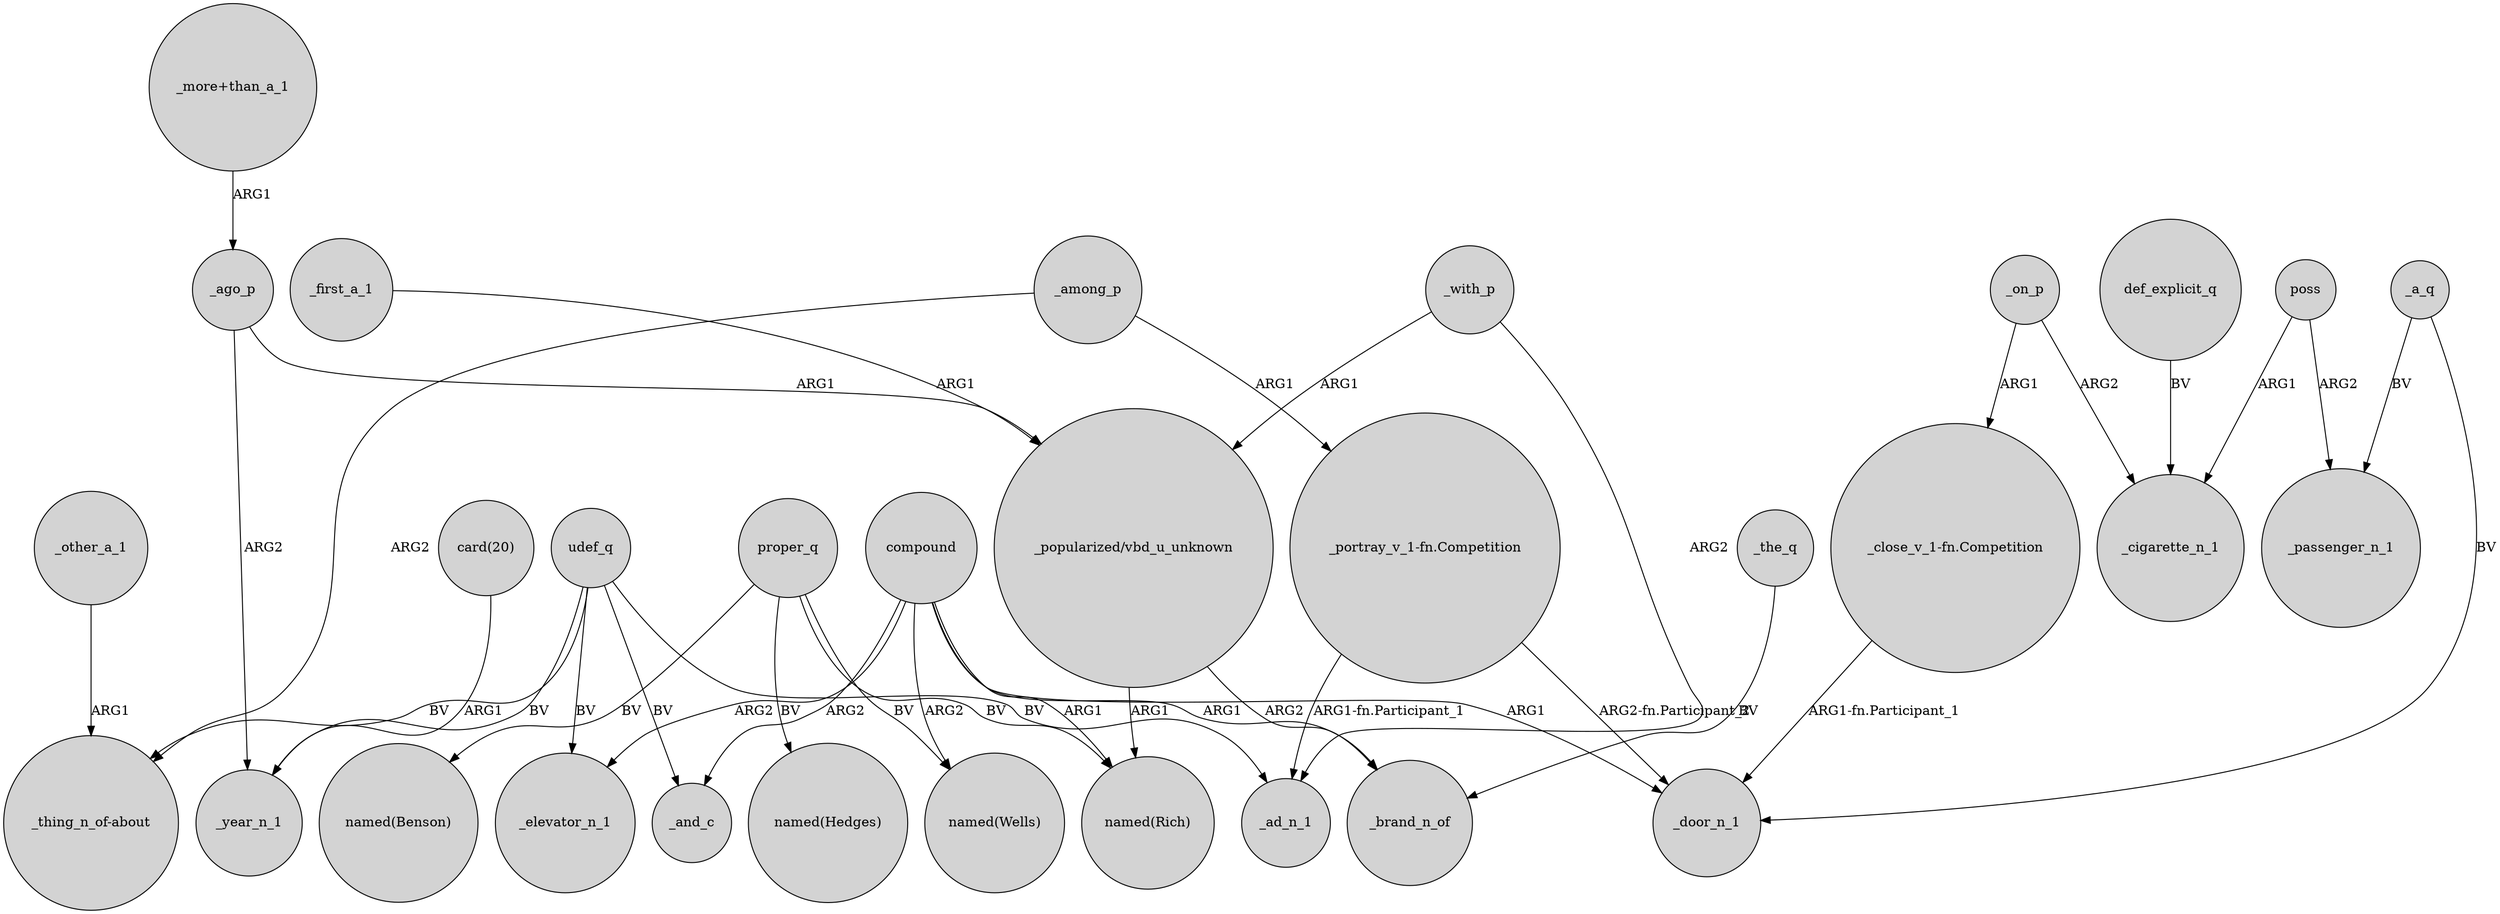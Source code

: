 digraph {
	node [shape=circle style=filled]
	_other_a_1 -> "_thing_n_of-about" [label=ARG1]
	"_portray_v_1-fn.Competition" -> _ad_n_1 [label="ARG1-fn.Participant_1"]
	_on_p -> _cigarette_n_1 [label=ARG2]
	compound -> _elevator_n_1 [label=ARG2]
	proper_q -> "named(Rich)" [label=BV]
	_with_p -> "_popularized/vbd_u_unknown" [label=ARG1]
	proper_q -> "named(Benson)" [label=BV]
	poss -> _passenger_n_1 [label=ARG2]
	"_portray_v_1-fn.Competition" -> _door_n_1 [label="ARG2-fn.Participant_2"]
	_with_p -> _ad_n_1 [label=ARG2]
	_a_q -> _passenger_n_1 [label=BV]
	compound -> _brand_n_of [label=ARG1]
	"_popularized/vbd_u_unknown" -> "named(Rich)" [label=ARG1]
	compound -> "named(Rich)" [label=ARG1]
	udef_q -> _and_c [label=BV]
	compound -> _and_c [label=ARG2]
	"_more+than_a_1" -> _ago_p [label=ARG1]
	"_close_v_1-fn.Competition" -> _door_n_1 [label="ARG1-fn.Participant_1"]
	_among_p -> "_portray_v_1-fn.Competition" [label=ARG1]
	udef_q -> _elevator_n_1 [label=BV]
	_first_a_1 -> "_popularized/vbd_u_unknown" [label=ARG1]
	_a_q -> _door_n_1 [label=BV]
	compound -> _door_n_1 [label=ARG1]
	poss -> _cigarette_n_1 [label=ARG1]
	_ago_p -> "_popularized/vbd_u_unknown" [label=ARG1]
	proper_q -> "named(Hedges)" [label=BV]
	"card(20)" -> _year_n_1 [label=ARG1]
	_among_p -> "_thing_n_of-about" [label=ARG2]
	udef_q -> "_thing_n_of-about" [label=BV]
	_ago_p -> _year_n_1 [label=ARG2]
	_the_q -> _brand_n_of [label=BV]
	proper_q -> "named(Wells)" [label=BV]
	udef_q -> _year_n_1 [label=BV]
	compound -> "named(Wells)" [label=ARG2]
	def_explicit_q -> _cigarette_n_1 [label=BV]
	udef_q -> _ad_n_1 [label=BV]
	"_popularized/vbd_u_unknown" -> _brand_n_of [label=ARG2]
	_on_p -> "_close_v_1-fn.Competition" [label=ARG1]
}
